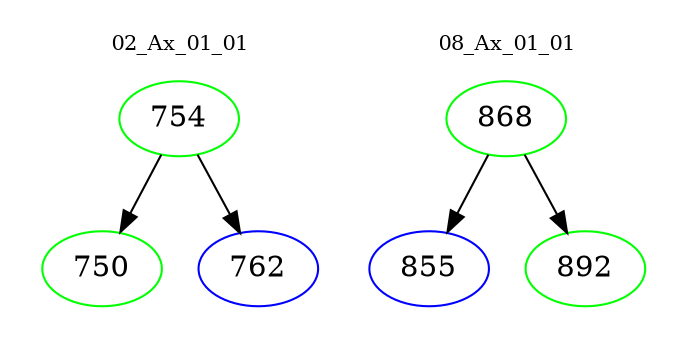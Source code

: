 digraph{
subgraph cluster_0 {
color = white
label = "02_Ax_01_01";
fontsize=10;
T0_754 [label="754", color="green"]
T0_754 -> T0_750 [color="black"]
T0_750 [label="750", color="green"]
T0_754 -> T0_762 [color="black"]
T0_762 [label="762", color="blue"]
}
subgraph cluster_1 {
color = white
label = "08_Ax_01_01";
fontsize=10;
T1_868 [label="868", color="green"]
T1_868 -> T1_855 [color="black"]
T1_855 [label="855", color="blue"]
T1_868 -> T1_892 [color="black"]
T1_892 [label="892", color="green"]
}
}
